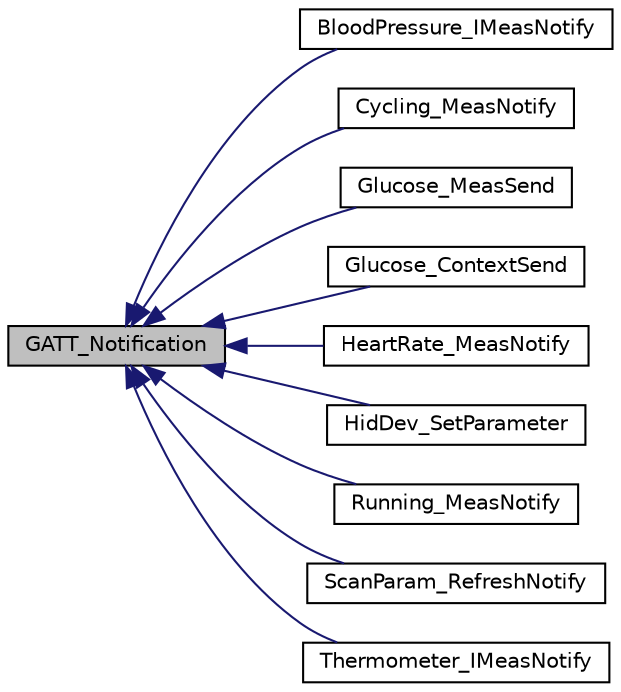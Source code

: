 digraph "GATT_Notification"
{
  edge [fontname="Helvetica",fontsize="10",labelfontname="Helvetica",labelfontsize="10"];
  node [fontname="Helvetica",fontsize="10",shape=record];
  rankdir="LR";
  Node1 [label="GATT_Notification",height=0.2,width=0.4,color="black", fillcolor="grey75", style="filled" fontcolor="black"];
  Node1 -> Node2 [dir="back",color="midnightblue",fontsize="10",style="solid",fontname="Helvetica"];
  Node2 [label="BloodPressure_IMeasNotify",height=0.2,width=0.4,color="black", fillcolor="white", style="filled",URL="$bpservice_8h.html#a7a628b79c06dc722bd192bdac55aa55a"];
  Node1 -> Node3 [dir="back",color="midnightblue",fontsize="10",style="solid",fontname="Helvetica"];
  Node3 [label="Cycling_MeasNotify",height=0.2,width=0.4,color="black", fillcolor="white", style="filled",URL="$cyclingservice_8h.html#a7f4ee903e847f9ede16a9a887eb5df54"];
  Node1 -> Node4 [dir="back",color="midnightblue",fontsize="10",style="solid",fontname="Helvetica"];
  Node4 [label="Glucose_MeasSend",height=0.2,width=0.4,color="black", fillcolor="white", style="filled",URL="$glucservice_8h.html#ade83ad60a6dfc80e8f0b1d6e6927105e"];
  Node1 -> Node5 [dir="back",color="midnightblue",fontsize="10",style="solid",fontname="Helvetica"];
  Node5 [label="Glucose_ContextSend",height=0.2,width=0.4,color="black", fillcolor="white", style="filled",URL="$glucservice_8h.html#a7154fbdea878f45cff3b45a2580b4f31"];
  Node1 -> Node6 [dir="back",color="midnightblue",fontsize="10",style="solid",fontname="Helvetica"];
  Node6 [label="HeartRate_MeasNotify",height=0.2,width=0.4,color="black", fillcolor="white", style="filled",URL="$heartrateservice_8h.html#aa4afdf4537b230388211813cafa7766b"];
  Node1 -> Node7 [dir="back",color="midnightblue",fontsize="10",style="solid",fontname="Helvetica"];
  Node7 [label="HidDev_SetParameter",height=0.2,width=0.4,color="black", fillcolor="white", style="filled",URL="$hiddev_8h.html#a035ab88b75b185c25580762212dbc59c"];
  Node1 -> Node8 [dir="back",color="midnightblue",fontsize="10",style="solid",fontname="Helvetica"];
  Node8 [label="Running_MeasNotify",height=0.2,width=0.4,color="black", fillcolor="white", style="filled",URL="$runningservice_8h.html#a964b0ed666f0d678bac113ec998b4861"];
  Node1 -> Node9 [dir="back",color="midnightblue",fontsize="10",style="solid",fontname="Helvetica"];
  Node9 [label="ScanParam_RefreshNotify",height=0.2,width=0.4,color="black", fillcolor="white", style="filled",URL="$scanparamservice_8h.html#a269b699d45011ef6345dd1de25ea89f2"];
  Node1 -> Node10 [dir="back",color="midnightblue",fontsize="10",style="solid",fontname="Helvetica"];
  Node10 [label="Thermometer_IMeasNotify",height=0.2,width=0.4,color="black", fillcolor="white", style="filled",URL="$thermometerservice_8h.html#ae956673fb3b24906fcbd23ce709788e1"];
}
